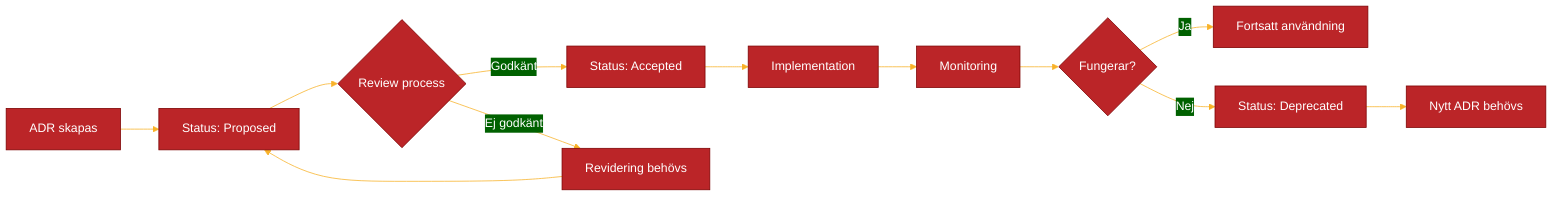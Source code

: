 ---
config:
  theme: 'base'
  themeVariables:
    primaryColor: '#BB2528'
    primaryTextColor: '#fff'
    primaryBorderColor: '#7C0000'
    lineColor: '#F8B229'
    secondaryColor: '#006100'
    tertiaryColor: '#fff'
---
graph LR
    A[ADR skapas] --> B[Status: Proposed]
    B --> C{Review process}
    C -->|Godkänt| D[Status: Accepted]
    C -->|Ej godkänt| E[Revidering behövs]
    E --> B
    D --> F[Implementation]
    F --> G[Monitoring]
    G --> H{Fungerar?}
    H -->|Ja| I[Fortsatt användning]
    H -->|Nej| J[Status: Deprecated]
    J --> K[Nytt ADR behövs]